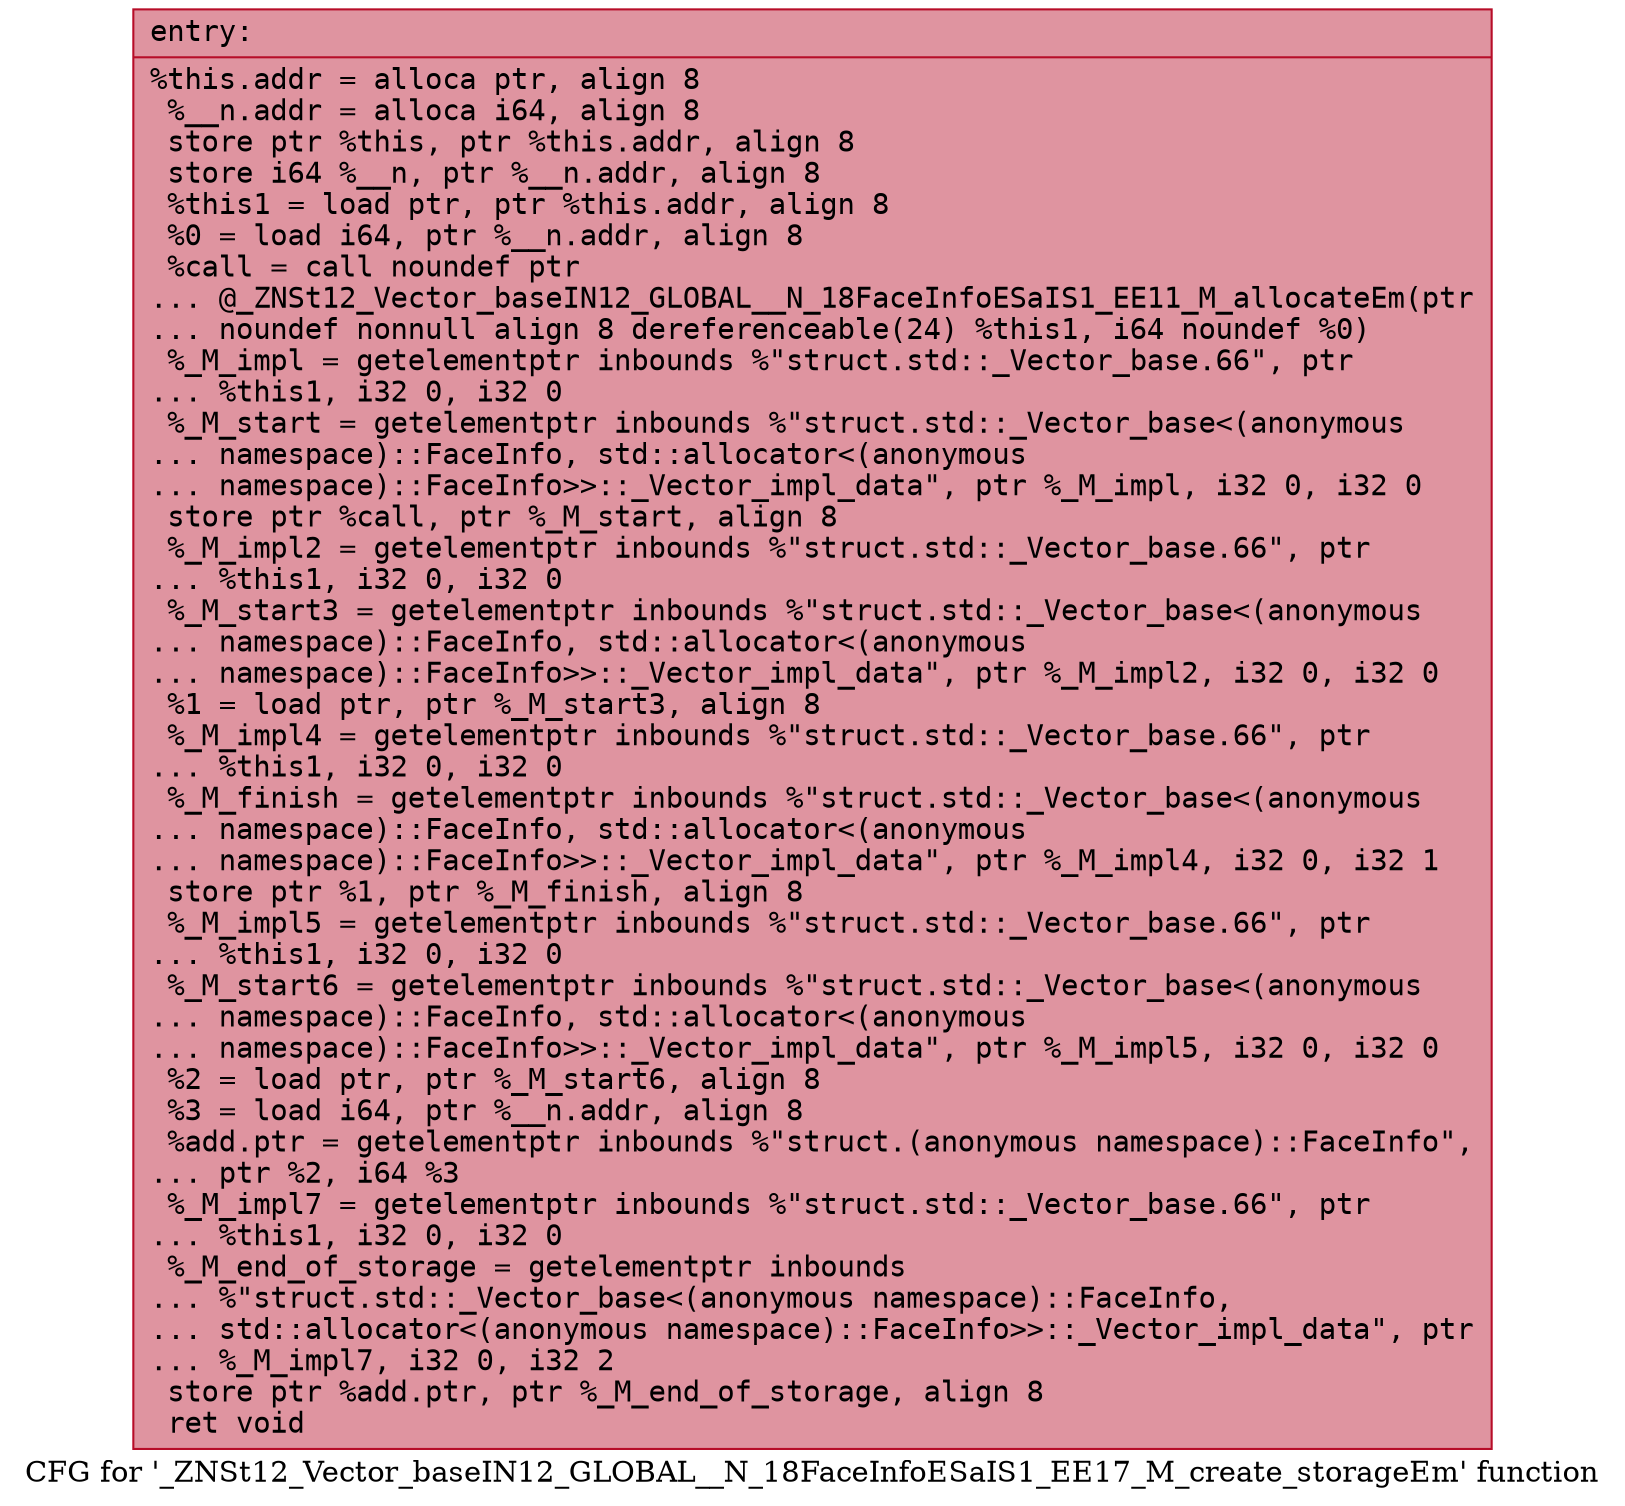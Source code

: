 digraph "CFG for '_ZNSt12_Vector_baseIN12_GLOBAL__N_18FaceInfoESaIS1_EE17_M_create_storageEm' function" {
	label="CFG for '_ZNSt12_Vector_baseIN12_GLOBAL__N_18FaceInfoESaIS1_EE17_M_create_storageEm' function";

	Node0x55dfe4c6f330 [shape=record,color="#b70d28ff", style=filled, fillcolor="#b70d2870" fontname="Courier",label="{entry:\l|  %this.addr = alloca ptr, align 8\l  %__n.addr = alloca i64, align 8\l  store ptr %this, ptr %this.addr, align 8\l  store i64 %__n, ptr %__n.addr, align 8\l  %this1 = load ptr, ptr %this.addr, align 8\l  %0 = load i64, ptr %__n.addr, align 8\l  %call = call noundef ptr\l... @_ZNSt12_Vector_baseIN12_GLOBAL__N_18FaceInfoESaIS1_EE11_M_allocateEm(ptr\l... noundef nonnull align 8 dereferenceable(24) %this1, i64 noundef %0)\l  %_M_impl = getelementptr inbounds %\"struct.std::_Vector_base.66\", ptr\l... %this1, i32 0, i32 0\l  %_M_start = getelementptr inbounds %\"struct.std::_Vector_base\<(anonymous\l... namespace)::FaceInfo, std::allocator\<(anonymous\l... namespace)::FaceInfo\>\>::_Vector_impl_data\", ptr %_M_impl, i32 0, i32 0\l  store ptr %call, ptr %_M_start, align 8\l  %_M_impl2 = getelementptr inbounds %\"struct.std::_Vector_base.66\", ptr\l... %this1, i32 0, i32 0\l  %_M_start3 = getelementptr inbounds %\"struct.std::_Vector_base\<(anonymous\l... namespace)::FaceInfo, std::allocator\<(anonymous\l... namespace)::FaceInfo\>\>::_Vector_impl_data\", ptr %_M_impl2, i32 0, i32 0\l  %1 = load ptr, ptr %_M_start3, align 8\l  %_M_impl4 = getelementptr inbounds %\"struct.std::_Vector_base.66\", ptr\l... %this1, i32 0, i32 0\l  %_M_finish = getelementptr inbounds %\"struct.std::_Vector_base\<(anonymous\l... namespace)::FaceInfo, std::allocator\<(anonymous\l... namespace)::FaceInfo\>\>::_Vector_impl_data\", ptr %_M_impl4, i32 0, i32 1\l  store ptr %1, ptr %_M_finish, align 8\l  %_M_impl5 = getelementptr inbounds %\"struct.std::_Vector_base.66\", ptr\l... %this1, i32 0, i32 0\l  %_M_start6 = getelementptr inbounds %\"struct.std::_Vector_base\<(anonymous\l... namespace)::FaceInfo, std::allocator\<(anonymous\l... namespace)::FaceInfo\>\>::_Vector_impl_data\", ptr %_M_impl5, i32 0, i32 0\l  %2 = load ptr, ptr %_M_start6, align 8\l  %3 = load i64, ptr %__n.addr, align 8\l  %add.ptr = getelementptr inbounds %\"struct.(anonymous namespace)::FaceInfo\",\l... ptr %2, i64 %3\l  %_M_impl7 = getelementptr inbounds %\"struct.std::_Vector_base.66\", ptr\l... %this1, i32 0, i32 0\l  %_M_end_of_storage = getelementptr inbounds\l... %\"struct.std::_Vector_base\<(anonymous namespace)::FaceInfo,\l... std::allocator\<(anonymous namespace)::FaceInfo\>\>::_Vector_impl_data\", ptr\l... %_M_impl7, i32 0, i32 2\l  store ptr %add.ptr, ptr %_M_end_of_storage, align 8\l  ret void\l}"];
}
